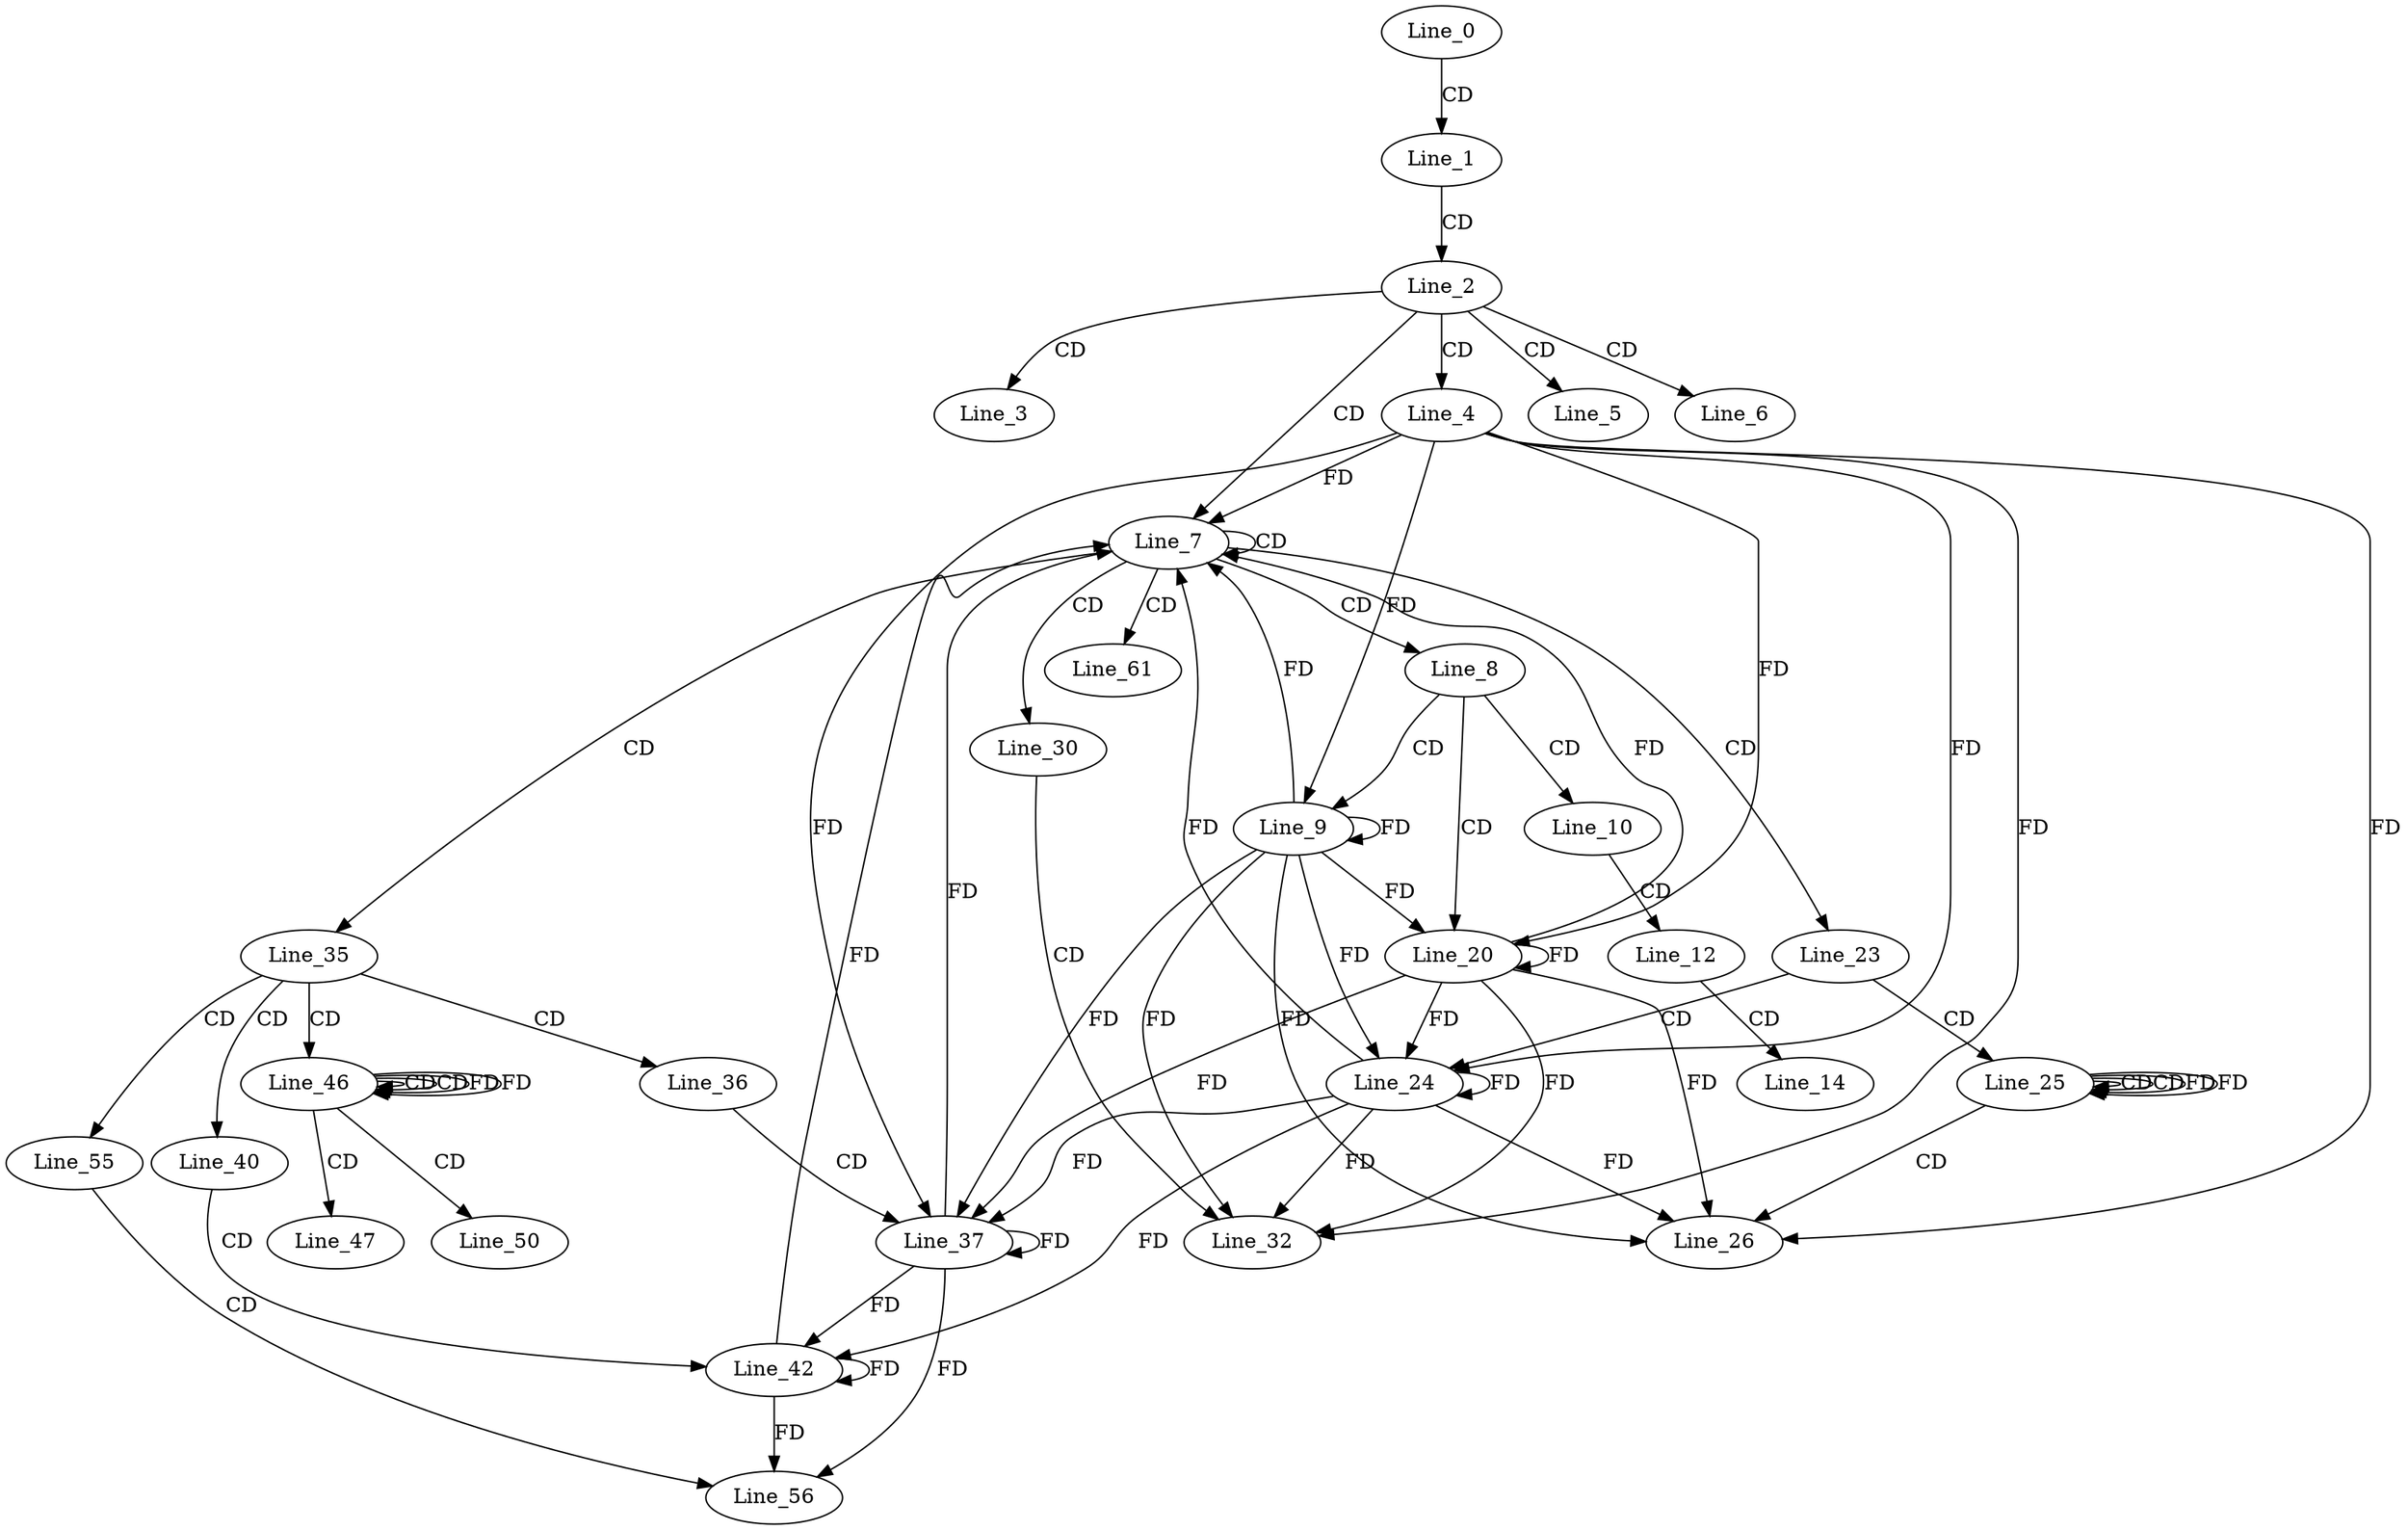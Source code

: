 digraph G {
  Line_0;
  Line_1;
  Line_2;
  Line_3;
  Line_4;
  Line_5;
  Line_6;
  Line_7;
  Line_8;
  Line_9;
  Line_10;
  Line_12;
  Line_14;
  Line_20;
  Line_23;
  Line_24;
  Line_25;
  Line_25;
  Line_25;
  Line_26;
  Line_26;
  Line_26;
  Line_30;
  Line_32;
  Line_35;
  Line_36;
  Line_37;
  Line_40;
  Line_42;
  Line_46;
  Line_46;
  Line_46;
  Line_47;
  Line_50;
  Line_55;
  Line_56;
  Line_61;
  Line_0 -> Line_1 [ label="CD" ];
  Line_1 -> Line_2 [ label="CD" ];
  Line_2 -> Line_3 [ label="CD" ];
  Line_2 -> Line_4 [ label="CD" ];
  Line_2 -> Line_5 [ label="CD" ];
  Line_2 -> Line_6 [ label="CD" ];
  Line_2 -> Line_7 [ label="CD" ];
  Line_7 -> Line_7 [ label="CD" ];
  Line_4 -> Line_7 [ label="FD" ];
  Line_7 -> Line_8 [ label="CD" ];
  Line_8 -> Line_9 [ label="CD" ];
  Line_9 -> Line_9 [ label="FD" ];
  Line_4 -> Line_9 [ label="FD" ];
  Line_8 -> Line_10 [ label="CD" ];
  Line_10 -> Line_12 [ label="CD" ];
  Line_12 -> Line_14 [ label="CD" ];
  Line_8 -> Line_20 [ label="CD" ];
  Line_9 -> Line_20 [ label="FD" ];
  Line_20 -> Line_20 [ label="FD" ];
  Line_4 -> Line_20 [ label="FD" ];
  Line_7 -> Line_23 [ label="CD" ];
  Line_23 -> Line_24 [ label="CD" ];
  Line_9 -> Line_24 [ label="FD" ];
  Line_20 -> Line_24 [ label="FD" ];
  Line_24 -> Line_24 [ label="FD" ];
  Line_4 -> Line_24 [ label="FD" ];
  Line_23 -> Line_25 [ label="CD" ];
  Line_25 -> Line_25 [ label="CD" ];
  Line_25 -> Line_25 [ label="CD" ];
  Line_25 -> Line_25 [ label="FD" ];
  Line_25 -> Line_26 [ label="CD" ];
  Line_9 -> Line_26 [ label="FD" ];
  Line_20 -> Line_26 [ label="FD" ];
  Line_24 -> Line_26 [ label="FD" ];
  Line_4 -> Line_26 [ label="FD" ];
  Line_7 -> Line_30 [ label="CD" ];
  Line_30 -> Line_32 [ label="CD" ];
  Line_9 -> Line_32 [ label="FD" ];
  Line_20 -> Line_32 [ label="FD" ];
  Line_24 -> Line_32 [ label="FD" ];
  Line_4 -> Line_32 [ label="FD" ];
  Line_7 -> Line_35 [ label="CD" ];
  Line_35 -> Line_36 [ label="CD" ];
  Line_36 -> Line_37 [ label="CD" ];
  Line_9 -> Line_37 [ label="FD" ];
  Line_20 -> Line_37 [ label="FD" ];
  Line_24 -> Line_37 [ label="FD" ];
  Line_37 -> Line_37 [ label="FD" ];
  Line_4 -> Line_37 [ label="FD" ];
  Line_35 -> Line_40 [ label="CD" ];
  Line_40 -> Line_42 [ label="CD" ];
  Line_24 -> Line_42 [ label="FD" ];
  Line_37 -> Line_42 [ label="FD" ];
  Line_42 -> Line_42 [ label="FD" ];
  Line_35 -> Line_46 [ label="CD" ];
  Line_46 -> Line_46 [ label="CD" ];
  Line_46 -> Line_46 [ label="CD" ];
  Line_46 -> Line_46 [ label="FD" ];
  Line_46 -> Line_47 [ label="CD" ];
  Line_46 -> Line_50 [ label="CD" ];
  Line_35 -> Line_55 [ label="CD" ];
  Line_55 -> Line_56 [ label="CD" ];
  Line_37 -> Line_56 [ label="FD" ];
  Line_42 -> Line_56 [ label="FD" ];
  Line_7 -> Line_61 [ label="CD" ];
  Line_9 -> Line_7 [ label="FD" ];
  Line_20 -> Line_7 [ label="FD" ];
  Line_24 -> Line_7 [ label="FD" ];
  Line_37 -> Line_7 [ label="FD" ];
  Line_42 -> Line_7 [ label="FD" ];
  Line_25 -> Line_25 [ label="FD" ];
  Line_46 -> Line_46 [ label="FD" ];
}
